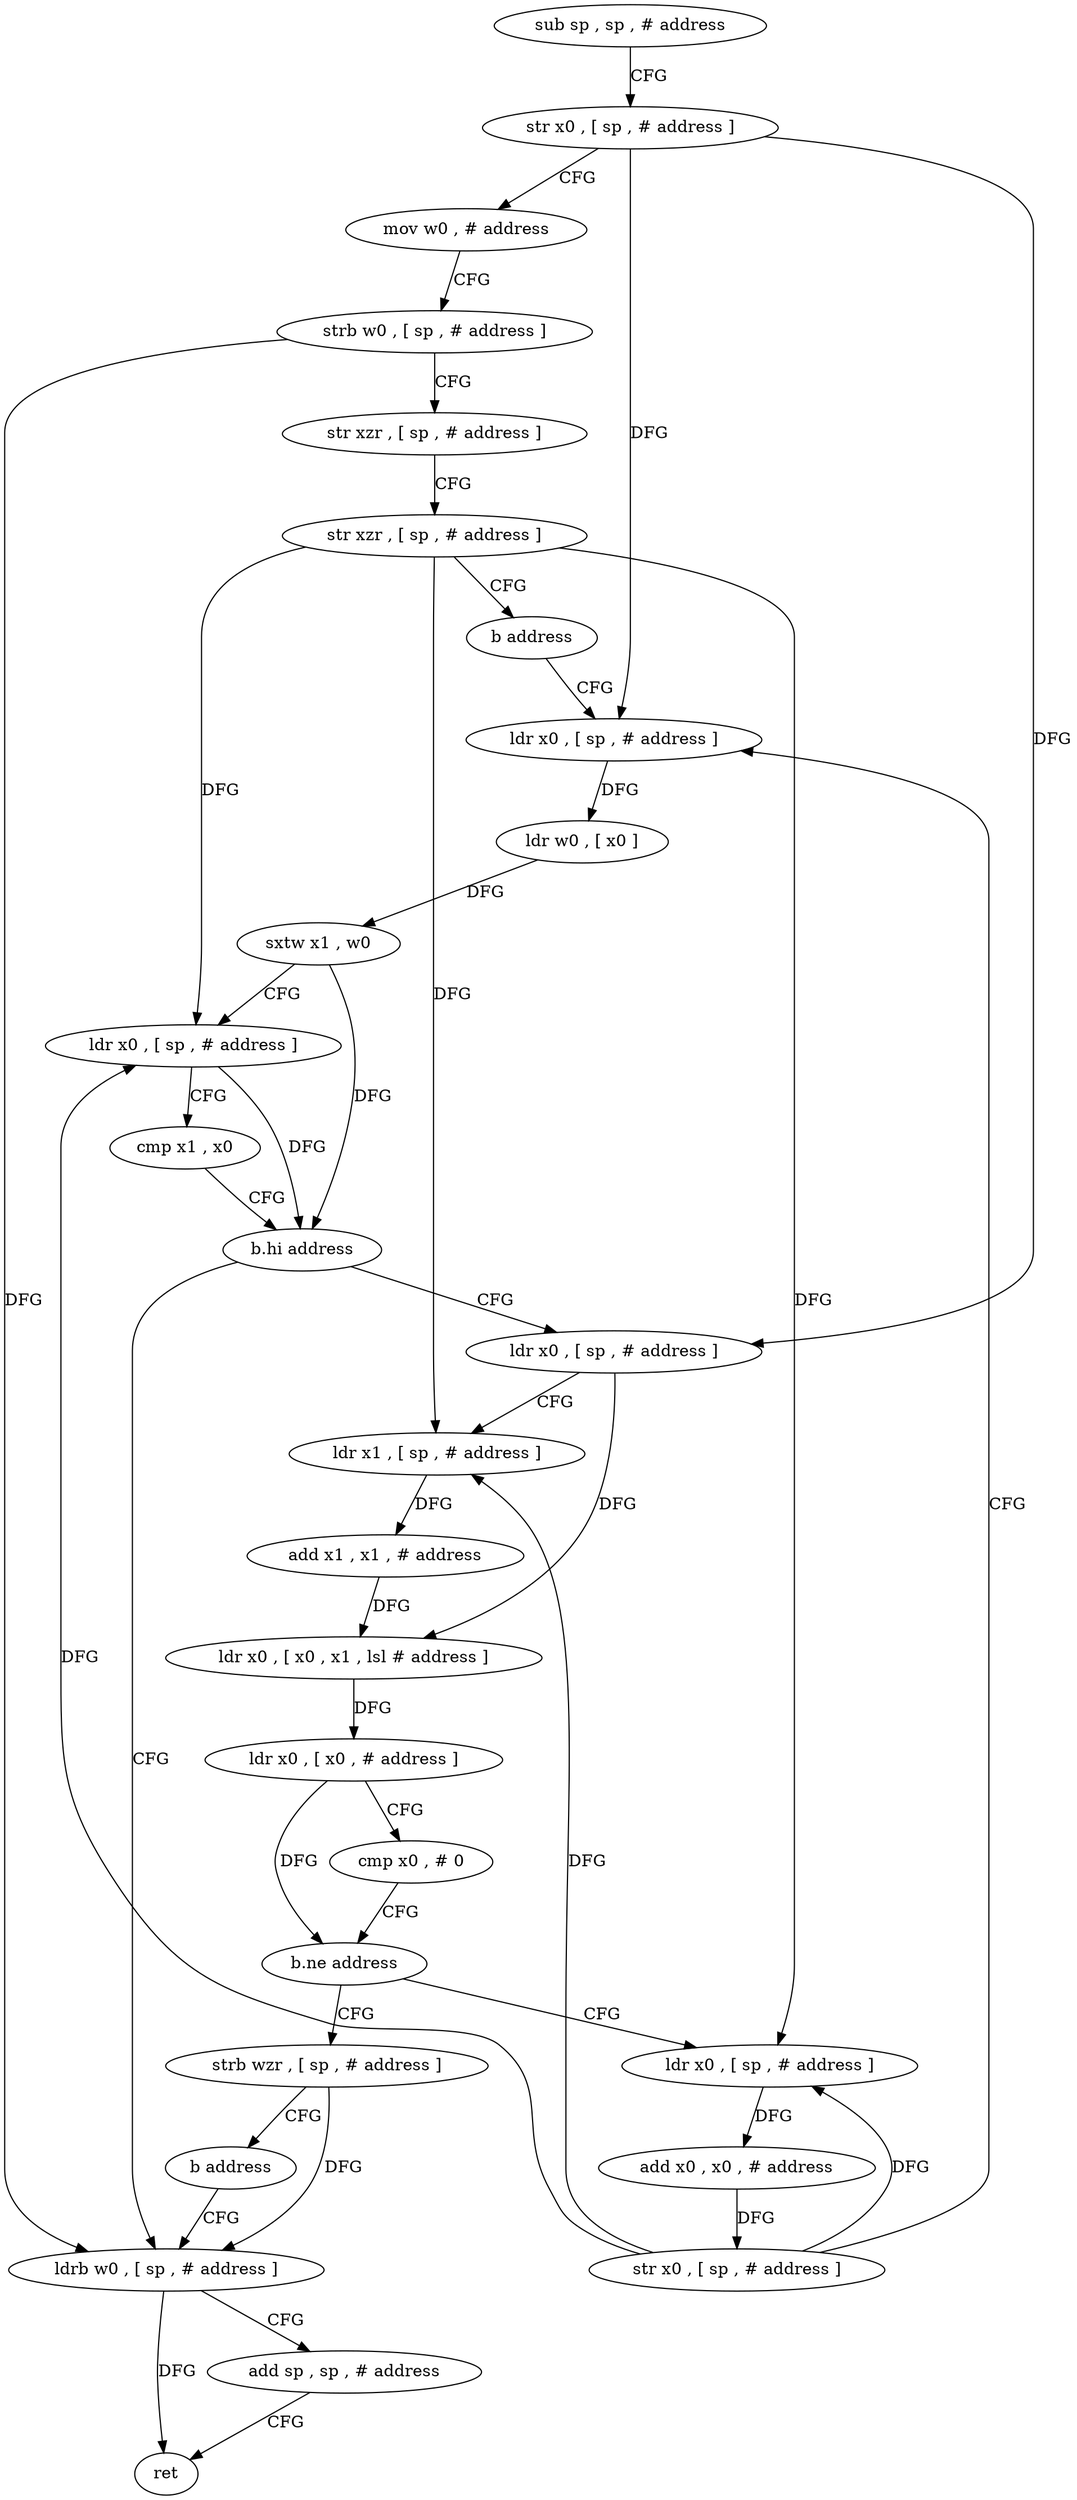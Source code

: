 digraph "func" {
"174732" [label = "sub sp , sp , # address" ]
"174736" [label = "str x0 , [ sp , # address ]" ]
"174740" [label = "mov w0 , # address" ]
"174744" [label = "strb w0 , [ sp , # address ]" ]
"174748" [label = "str xzr , [ sp , # address ]" ]
"174752" [label = "str xzr , [ sp , # address ]" ]
"174756" [label = "b address" ]
"174808" [label = "ldr x0 , [ sp , # address ]" ]
"174812" [label = "ldr w0 , [ x0 ]" ]
"174816" [label = "sxtw x1 , w0" ]
"174820" [label = "ldr x0 , [ sp , # address ]" ]
"174824" [label = "cmp x1 , x0" ]
"174828" [label = "b.hi address" ]
"174760" [label = "ldr x0 , [ sp , # address ]" ]
"174832" [label = "ldrb w0 , [ sp , # address ]" ]
"174764" [label = "ldr x1 , [ sp , # address ]" ]
"174768" [label = "add x1 , x1 , # address" ]
"174772" [label = "ldr x0 , [ x0 , x1 , lsl # address ]" ]
"174776" [label = "ldr x0 , [ x0 , # address ]" ]
"174780" [label = "cmp x0 , # 0" ]
"174784" [label = "b.ne address" ]
"174796" [label = "ldr x0 , [ sp , # address ]" ]
"174788" [label = "strb wzr , [ sp , # address ]" ]
"174836" [label = "add sp , sp , # address" ]
"174840" [label = "ret" ]
"174800" [label = "add x0 , x0 , # address" ]
"174804" [label = "str x0 , [ sp , # address ]" ]
"174792" [label = "b address" ]
"174732" -> "174736" [ label = "CFG" ]
"174736" -> "174740" [ label = "CFG" ]
"174736" -> "174808" [ label = "DFG" ]
"174736" -> "174760" [ label = "DFG" ]
"174740" -> "174744" [ label = "CFG" ]
"174744" -> "174748" [ label = "CFG" ]
"174744" -> "174832" [ label = "DFG" ]
"174748" -> "174752" [ label = "CFG" ]
"174752" -> "174756" [ label = "CFG" ]
"174752" -> "174820" [ label = "DFG" ]
"174752" -> "174764" [ label = "DFG" ]
"174752" -> "174796" [ label = "DFG" ]
"174756" -> "174808" [ label = "CFG" ]
"174808" -> "174812" [ label = "DFG" ]
"174812" -> "174816" [ label = "DFG" ]
"174816" -> "174820" [ label = "CFG" ]
"174816" -> "174828" [ label = "DFG" ]
"174820" -> "174824" [ label = "CFG" ]
"174820" -> "174828" [ label = "DFG" ]
"174824" -> "174828" [ label = "CFG" ]
"174828" -> "174760" [ label = "CFG" ]
"174828" -> "174832" [ label = "CFG" ]
"174760" -> "174764" [ label = "CFG" ]
"174760" -> "174772" [ label = "DFG" ]
"174832" -> "174836" [ label = "CFG" ]
"174832" -> "174840" [ label = "DFG" ]
"174764" -> "174768" [ label = "DFG" ]
"174768" -> "174772" [ label = "DFG" ]
"174772" -> "174776" [ label = "DFG" ]
"174776" -> "174780" [ label = "CFG" ]
"174776" -> "174784" [ label = "DFG" ]
"174780" -> "174784" [ label = "CFG" ]
"174784" -> "174796" [ label = "CFG" ]
"174784" -> "174788" [ label = "CFG" ]
"174796" -> "174800" [ label = "DFG" ]
"174788" -> "174792" [ label = "CFG" ]
"174788" -> "174832" [ label = "DFG" ]
"174836" -> "174840" [ label = "CFG" ]
"174800" -> "174804" [ label = "DFG" ]
"174804" -> "174808" [ label = "CFG" ]
"174804" -> "174820" [ label = "DFG" ]
"174804" -> "174764" [ label = "DFG" ]
"174804" -> "174796" [ label = "DFG" ]
"174792" -> "174832" [ label = "CFG" ]
}
